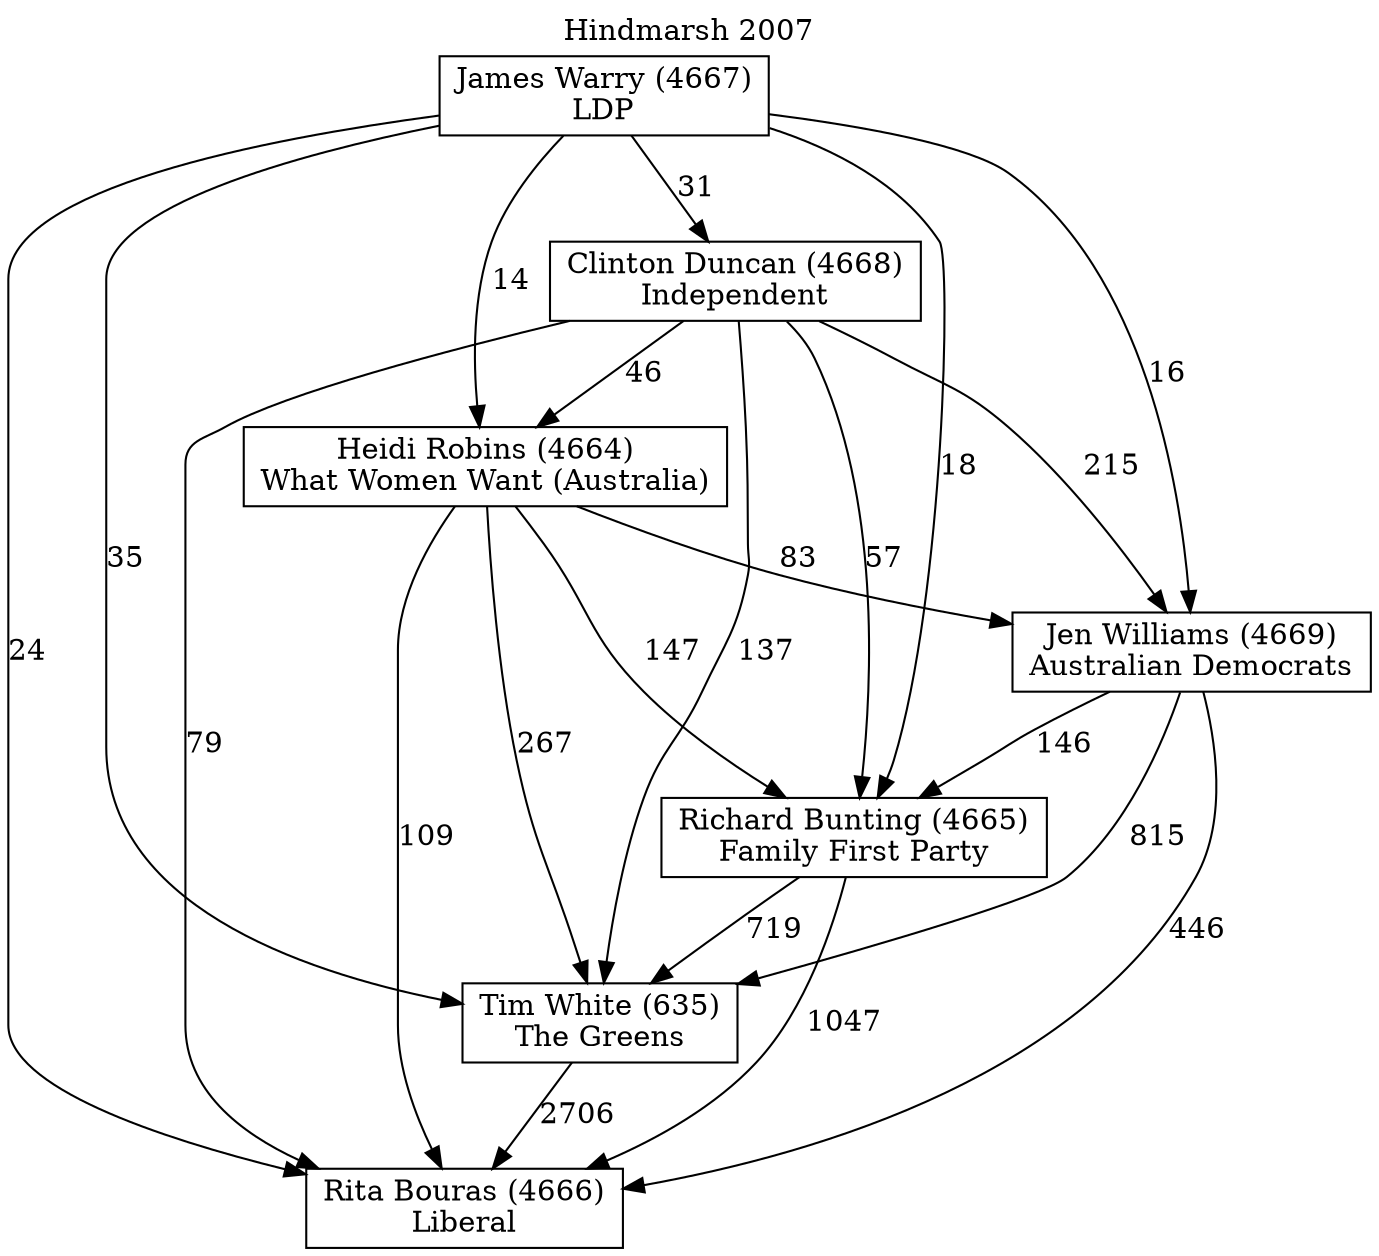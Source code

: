 // House preference flow
digraph "Rita Bouras (4666)_Hindmarsh_2007" {
	graph [label="Hindmarsh 2007" labelloc=t mclimit=10]
	node [shape=box]
	"Rita Bouras (4666)" [label="Rita Bouras (4666)
Liberal"]
	"Tim White (635)" [label="Tim White (635)
The Greens"]
	"Richard Bunting (4665)" [label="Richard Bunting (4665)
Family First Party"]
	"Jen Williams (4669)" [label="Jen Williams (4669)
Australian Democrats"]
	"Heidi Robins (4664)" [label="Heidi Robins (4664)
What Women Want (Australia)"]
	"Clinton Duncan (4668)" [label="Clinton Duncan (4668)
Independent"]
	"James Warry (4667)" [label="James Warry (4667)
LDP"]
	"Tim White (635)" -> "Rita Bouras (4666)" [label=2706]
	"Richard Bunting (4665)" -> "Tim White (635)" [label=719]
	"Jen Williams (4669)" -> "Richard Bunting (4665)" [label=146]
	"Heidi Robins (4664)" -> "Jen Williams (4669)" [label=83]
	"Clinton Duncan (4668)" -> "Heidi Robins (4664)" [label=46]
	"James Warry (4667)" -> "Clinton Duncan (4668)" [label=31]
	"Richard Bunting (4665)" -> "Rita Bouras (4666)" [label=1047]
	"Jen Williams (4669)" -> "Rita Bouras (4666)" [label=446]
	"Heidi Robins (4664)" -> "Rita Bouras (4666)" [label=109]
	"Clinton Duncan (4668)" -> "Rita Bouras (4666)" [label=79]
	"James Warry (4667)" -> "Rita Bouras (4666)" [label=24]
	"James Warry (4667)" -> "Heidi Robins (4664)" [label=14]
	"Clinton Duncan (4668)" -> "Jen Williams (4669)" [label=215]
	"James Warry (4667)" -> "Jen Williams (4669)" [label=16]
	"Heidi Robins (4664)" -> "Richard Bunting (4665)" [label=147]
	"Clinton Duncan (4668)" -> "Richard Bunting (4665)" [label=57]
	"James Warry (4667)" -> "Richard Bunting (4665)" [label=18]
	"Jen Williams (4669)" -> "Tim White (635)" [label=815]
	"Heidi Robins (4664)" -> "Tim White (635)" [label=267]
	"Clinton Duncan (4668)" -> "Tim White (635)" [label=137]
	"James Warry (4667)" -> "Tim White (635)" [label=35]
}

